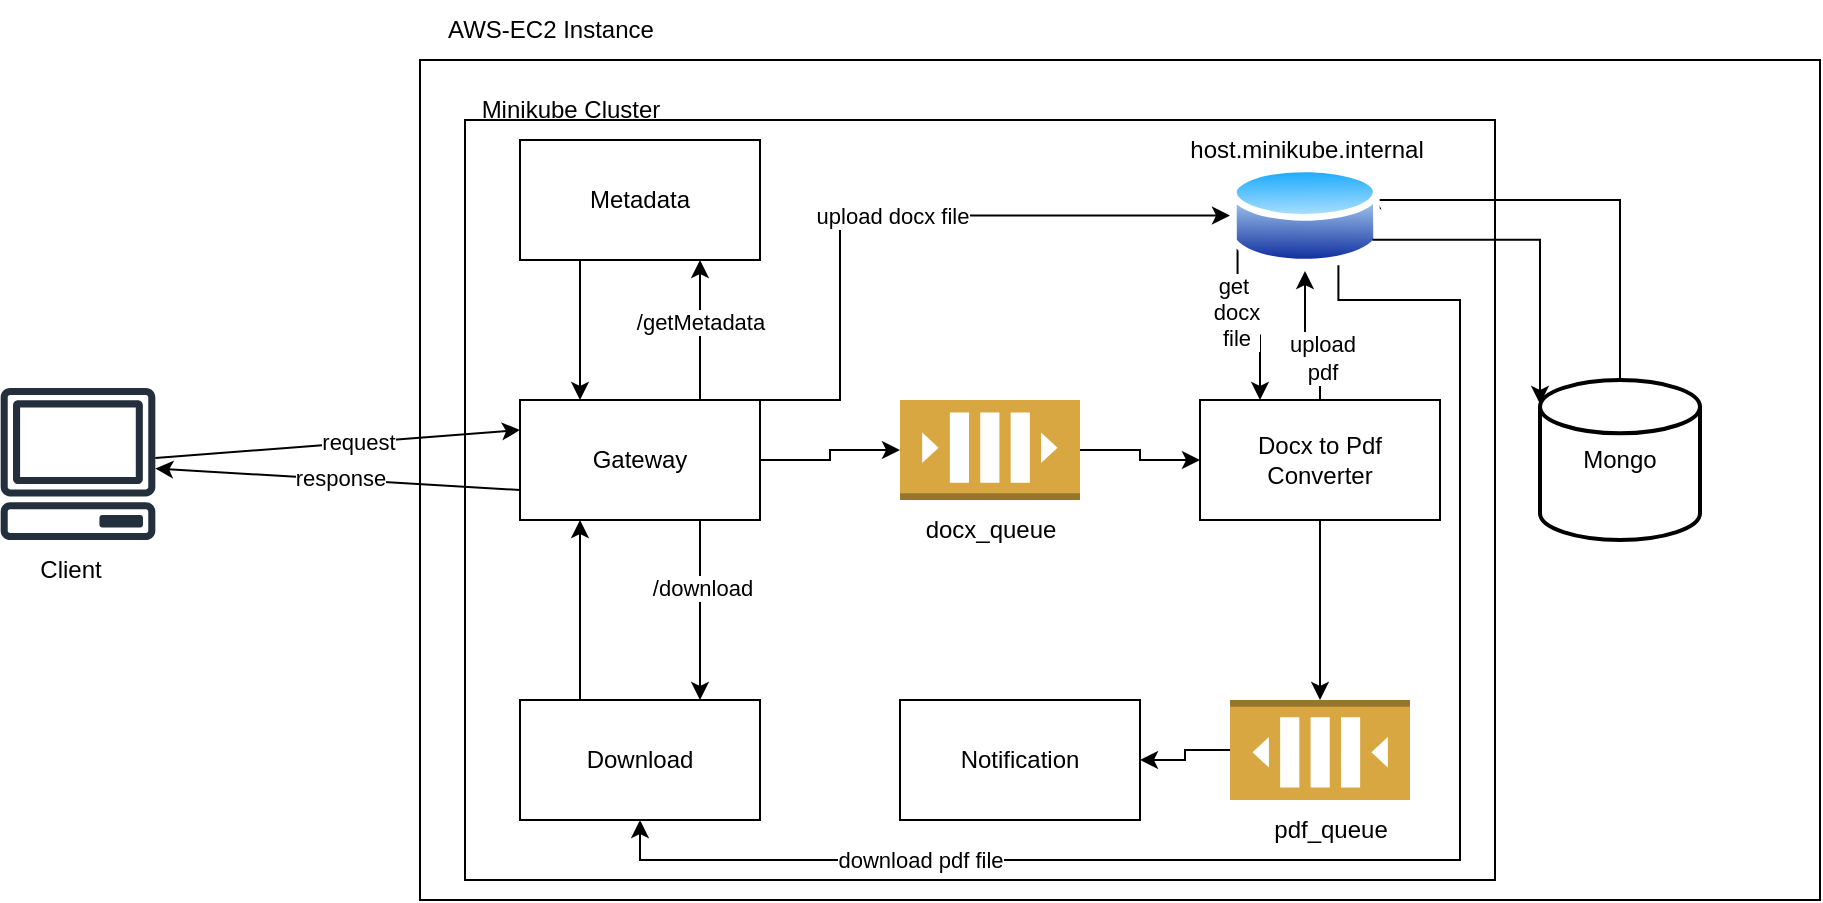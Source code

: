 <mxfile version="24.8.9">
  <diagram name="Page-1" id="WpA61XWYzvfKsBNA7Rf1">
    <mxGraphModel dx="1050" dy="522" grid="1" gridSize="10" guides="1" tooltips="1" connect="1" arrows="1" fold="1" page="1" pageScale="1" pageWidth="850" pageHeight="1100" math="0" shadow="0">
      <root>
        <mxCell id="0" />
        <mxCell id="1" parent="0" />
        <mxCell id="JkVt3vZNKoqGbdxMAuV6-2" value="" style="rounded=0;whiteSpace=wrap;html=1;" vertex="1" parent="1">
          <mxGeometry x="340" y="40" width="700" height="420" as="geometry" />
        </mxCell>
        <mxCell id="JkVt3vZNKoqGbdxMAuV6-3" value="AWS-EC2 Instance" style="text;html=1;align=center;verticalAlign=middle;resizable=0;points=[];autosize=1;strokeColor=none;fillColor=none;" vertex="1" parent="1">
          <mxGeometry x="340" y="10" width="130" height="30" as="geometry" />
        </mxCell>
        <mxCell id="JkVt3vZNKoqGbdxMAuV6-4" value="" style="rounded=0;whiteSpace=wrap;html=1;" vertex="1" parent="1">
          <mxGeometry x="362.5" y="70" width="515" height="380" as="geometry" />
        </mxCell>
        <mxCell id="JkVt3vZNKoqGbdxMAuV6-5" value="Minikube Cluster" style="text;html=1;align=center;verticalAlign=middle;resizable=0;points=[];autosize=1;strokeColor=none;fillColor=none;" vertex="1" parent="1">
          <mxGeometry x="360" y="50" width="110" height="30" as="geometry" />
        </mxCell>
        <mxCell id="JkVt3vZNKoqGbdxMAuV6-24" style="edgeStyle=orthogonalEdgeStyle;rounded=0;orthogonalLoop=1;jettySize=auto;html=1;exitX=0.25;exitY=1;exitDx=0;exitDy=0;entryX=0.25;entryY=0;entryDx=0;entryDy=0;" edge="1" parent="1" source="JkVt3vZNKoqGbdxMAuV6-7" target="JkVt3vZNKoqGbdxMAuV6-9">
          <mxGeometry relative="1" as="geometry" />
        </mxCell>
        <mxCell id="JkVt3vZNKoqGbdxMAuV6-7" value="Metadata" style="rounded=0;whiteSpace=wrap;html=1;" vertex="1" parent="1">
          <mxGeometry x="390" y="80" width="120" height="60" as="geometry" />
        </mxCell>
        <mxCell id="JkVt3vZNKoqGbdxMAuV6-23" style="edgeStyle=orthogonalEdgeStyle;rounded=0;orthogonalLoop=1;jettySize=auto;html=1;exitX=0.25;exitY=0;exitDx=0;exitDy=0;entryX=0.25;entryY=1;entryDx=0;entryDy=0;" edge="1" parent="1" source="JkVt3vZNKoqGbdxMAuV6-8" target="JkVt3vZNKoqGbdxMAuV6-9">
          <mxGeometry relative="1" as="geometry" />
        </mxCell>
        <mxCell id="JkVt3vZNKoqGbdxMAuV6-8" value="Download" style="rounded=0;whiteSpace=wrap;html=1;" vertex="1" parent="1">
          <mxGeometry x="390" y="360" width="120" height="60" as="geometry" />
        </mxCell>
        <mxCell id="JkVt3vZNKoqGbdxMAuV6-22" style="edgeStyle=orthogonalEdgeStyle;rounded=0;orthogonalLoop=1;jettySize=auto;html=1;exitX=0.75;exitY=1;exitDx=0;exitDy=0;entryX=0.75;entryY=0;entryDx=0;entryDy=0;" edge="1" parent="1" source="JkVt3vZNKoqGbdxMAuV6-9" target="JkVt3vZNKoqGbdxMAuV6-8">
          <mxGeometry relative="1" as="geometry" />
        </mxCell>
        <mxCell id="JkVt3vZNKoqGbdxMAuV6-46" value="/download" style="edgeLabel;html=1;align=center;verticalAlign=middle;resizable=0;points=[];" vertex="1" connectable="0" parent="JkVt3vZNKoqGbdxMAuV6-22">
          <mxGeometry x="-0.244" y="1" relative="1" as="geometry">
            <mxPoint as="offset" />
          </mxGeometry>
        </mxCell>
        <mxCell id="JkVt3vZNKoqGbdxMAuV6-25" style="edgeStyle=orthogonalEdgeStyle;rounded=0;orthogonalLoop=1;jettySize=auto;html=1;exitX=0.75;exitY=0;exitDx=0;exitDy=0;entryX=0.75;entryY=1;entryDx=0;entryDy=0;" edge="1" parent="1" source="JkVt3vZNKoqGbdxMAuV6-9" target="JkVt3vZNKoqGbdxMAuV6-7">
          <mxGeometry relative="1" as="geometry" />
        </mxCell>
        <mxCell id="JkVt3vZNKoqGbdxMAuV6-45" value="/getMetadata" style="edgeLabel;html=1;align=center;verticalAlign=middle;resizable=0;points=[];" vertex="1" connectable="0" parent="JkVt3vZNKoqGbdxMAuV6-25">
          <mxGeometry x="0.114" relative="1" as="geometry">
            <mxPoint as="offset" />
          </mxGeometry>
        </mxCell>
        <mxCell id="JkVt3vZNKoqGbdxMAuV6-28" style="edgeStyle=orthogonalEdgeStyle;rounded=0;orthogonalLoop=1;jettySize=auto;html=1;exitX=1;exitY=0;exitDx=0;exitDy=0;entryX=0;entryY=0.5;entryDx=0;entryDy=0;" edge="1" parent="1" source="JkVt3vZNKoqGbdxMAuV6-9" target="JkVt3vZNKoqGbdxMAuV6-26">
          <mxGeometry relative="1" as="geometry">
            <Array as="points">
              <mxPoint x="550" y="210" />
              <mxPoint x="550" y="118" />
            </Array>
          </mxGeometry>
        </mxCell>
        <mxCell id="JkVt3vZNKoqGbdxMAuV6-47" value="upload docx file" style="edgeLabel;html=1;align=center;verticalAlign=middle;resizable=0;points=[];" vertex="1" connectable="0" parent="JkVt3vZNKoqGbdxMAuV6-28">
          <mxGeometry x="-0.038" relative="1" as="geometry">
            <mxPoint as="offset" />
          </mxGeometry>
        </mxCell>
        <mxCell id="JkVt3vZNKoqGbdxMAuV6-9" value="Gateway" style="rounded=0;whiteSpace=wrap;html=1;" vertex="1" parent="1">
          <mxGeometry x="390" y="210" width="120" height="60" as="geometry" />
        </mxCell>
        <mxCell id="JkVt3vZNKoqGbdxMAuV6-20" style="edgeStyle=orthogonalEdgeStyle;rounded=0;orthogonalLoop=1;jettySize=auto;html=1;exitX=0.5;exitY=1;exitDx=0;exitDy=0;" edge="1" parent="1" source="JkVt3vZNKoqGbdxMAuV6-10" target="JkVt3vZNKoqGbdxMAuV6-14">
          <mxGeometry relative="1" as="geometry" />
        </mxCell>
        <mxCell id="JkVt3vZNKoqGbdxMAuV6-30" style="edgeStyle=orthogonalEdgeStyle;rounded=0;orthogonalLoop=1;jettySize=auto;html=1;exitX=0.5;exitY=0;exitDx=0;exitDy=0;entryX=0.5;entryY=1;entryDx=0;entryDy=0;" edge="1" parent="1" source="JkVt3vZNKoqGbdxMAuV6-10" target="JkVt3vZNKoqGbdxMAuV6-26">
          <mxGeometry relative="1" as="geometry" />
        </mxCell>
        <mxCell id="JkVt3vZNKoqGbdxMAuV6-49" value="upload&lt;div&gt;pdf&lt;/div&gt;" style="edgeLabel;html=1;align=center;verticalAlign=middle;resizable=0;points=[];" vertex="1" connectable="0" parent="JkVt3vZNKoqGbdxMAuV6-30">
          <mxGeometry x="-0.417" y="-1" relative="1" as="geometry">
            <mxPoint as="offset" />
          </mxGeometry>
        </mxCell>
        <mxCell id="JkVt3vZNKoqGbdxMAuV6-10" value="Docx to Pdf&lt;div&gt;Converter&lt;/div&gt;" style="rounded=0;whiteSpace=wrap;html=1;" vertex="1" parent="1">
          <mxGeometry x="730" y="210" width="120" height="60" as="geometry" />
        </mxCell>
        <mxCell id="JkVt3vZNKoqGbdxMAuV6-11" value="Notification" style="rounded=0;whiteSpace=wrap;html=1;" vertex="1" parent="1">
          <mxGeometry x="580" y="360" width="120" height="60" as="geometry" />
        </mxCell>
        <mxCell id="JkVt3vZNKoqGbdxMAuV6-19" style="edgeStyle=orthogonalEdgeStyle;rounded=0;orthogonalLoop=1;jettySize=auto;html=1;exitX=1;exitY=0.5;exitDx=0;exitDy=0;exitPerimeter=0;entryX=0;entryY=0.5;entryDx=0;entryDy=0;" edge="1" parent="1" source="JkVt3vZNKoqGbdxMAuV6-13" target="JkVt3vZNKoqGbdxMAuV6-10">
          <mxGeometry relative="1" as="geometry" />
        </mxCell>
        <mxCell id="JkVt3vZNKoqGbdxMAuV6-13" value="" style="outlineConnect=0;dashed=0;verticalLabelPosition=bottom;verticalAlign=top;align=center;html=1;shape=mxgraph.aws3.queue;fillColor=#D9A741;gradientColor=none;" vertex="1" parent="1">
          <mxGeometry x="580" y="210" width="90" height="50" as="geometry" />
        </mxCell>
        <mxCell id="JkVt3vZNKoqGbdxMAuV6-21" style="edgeStyle=orthogonalEdgeStyle;rounded=0;orthogonalLoop=1;jettySize=auto;html=1;exitX=1;exitY=0.5;exitDx=0;exitDy=0;exitPerimeter=0;entryX=1;entryY=0.5;entryDx=0;entryDy=0;" edge="1" parent="1" source="JkVt3vZNKoqGbdxMAuV6-14" target="JkVt3vZNKoqGbdxMAuV6-11">
          <mxGeometry relative="1" as="geometry" />
        </mxCell>
        <mxCell id="JkVt3vZNKoqGbdxMAuV6-14" value="" style="outlineConnect=0;dashed=0;verticalLabelPosition=bottom;verticalAlign=top;align=center;html=1;shape=mxgraph.aws3.queue;fillColor=#D9A741;gradientColor=none;rotation=-180;" vertex="1" parent="1">
          <mxGeometry x="745" y="360" width="90" height="50" as="geometry" />
        </mxCell>
        <mxCell id="JkVt3vZNKoqGbdxMAuV6-36" style="edgeStyle=orthogonalEdgeStyle;rounded=0;orthogonalLoop=1;jettySize=auto;html=1;exitX=0.5;exitY=0;exitDx=0;exitDy=0;exitPerimeter=0;entryX=1;entryY=0.25;entryDx=0;entryDy=0;" edge="1" parent="1" source="JkVt3vZNKoqGbdxMAuV6-15" target="JkVt3vZNKoqGbdxMAuV6-26">
          <mxGeometry relative="1" as="geometry">
            <Array as="points">
              <mxPoint x="940" y="110" />
              <mxPoint x="816" y="110" />
            </Array>
          </mxGeometry>
        </mxCell>
        <mxCell id="JkVt3vZNKoqGbdxMAuV6-15" value="Mongo" style="strokeWidth=2;html=1;shape=mxgraph.flowchart.database;whiteSpace=wrap;" vertex="1" parent="1">
          <mxGeometry x="900" y="200" width="80" height="80" as="geometry" />
        </mxCell>
        <mxCell id="JkVt3vZNKoqGbdxMAuV6-17" value="" style="sketch=0;outlineConnect=0;fontColor=#232F3E;gradientColor=none;fillColor=#232F3D;strokeColor=none;dashed=0;verticalLabelPosition=bottom;verticalAlign=top;align=center;html=1;fontSize=12;fontStyle=0;aspect=fixed;pointerEvents=1;shape=mxgraph.aws4.client;" vertex="1" parent="1">
          <mxGeometry x="130" y="204" width="78" height="76" as="geometry" />
        </mxCell>
        <mxCell id="JkVt3vZNKoqGbdxMAuV6-18" style="edgeStyle=orthogonalEdgeStyle;rounded=0;orthogonalLoop=1;jettySize=auto;html=1;exitX=1;exitY=0.5;exitDx=0;exitDy=0;entryX=0;entryY=0.5;entryDx=0;entryDy=0;entryPerimeter=0;" edge="1" parent="1" source="JkVt3vZNKoqGbdxMAuV6-9" target="JkVt3vZNKoqGbdxMAuV6-13">
          <mxGeometry relative="1" as="geometry" />
        </mxCell>
        <mxCell id="JkVt3vZNKoqGbdxMAuV6-29" style="edgeStyle=orthogonalEdgeStyle;rounded=0;orthogonalLoop=1;jettySize=auto;html=1;exitX=0;exitY=0.75;exitDx=0;exitDy=0;entryX=0.25;entryY=0;entryDx=0;entryDy=0;" edge="1" parent="1" source="JkVt3vZNKoqGbdxMAuV6-26" target="JkVt3vZNKoqGbdxMAuV6-10">
          <mxGeometry relative="1" as="geometry" />
        </mxCell>
        <mxCell id="JkVt3vZNKoqGbdxMAuV6-50" value="get&amp;nbsp;&lt;div&gt;docx&lt;/div&gt;&lt;div&gt;file&lt;/div&gt;" style="edgeLabel;html=1;align=center;verticalAlign=middle;resizable=0;points=[];" vertex="1" connectable="0" parent="JkVt3vZNKoqGbdxMAuV6-29">
          <mxGeometry x="-0.208" y="-1" relative="1" as="geometry">
            <mxPoint as="offset" />
          </mxGeometry>
        </mxCell>
        <mxCell id="JkVt3vZNKoqGbdxMAuV6-34" style="edgeStyle=orthogonalEdgeStyle;rounded=0;orthogonalLoop=1;jettySize=auto;html=1;exitX=0.75;exitY=1;exitDx=0;exitDy=0;entryX=0.5;entryY=1;entryDx=0;entryDy=0;" edge="1" parent="1" source="JkVt3vZNKoqGbdxMAuV6-26" target="JkVt3vZNKoqGbdxMAuV6-8">
          <mxGeometry relative="1" as="geometry">
            <Array as="points">
              <mxPoint x="799" y="160" />
              <mxPoint x="860" y="160" />
              <mxPoint x="860" y="440" />
              <mxPoint x="450" y="440" />
            </Array>
          </mxGeometry>
        </mxCell>
        <mxCell id="JkVt3vZNKoqGbdxMAuV6-48" value="download pdf file" style="edgeLabel;html=1;align=center;verticalAlign=middle;resizable=0;points=[];" vertex="1" connectable="0" parent="JkVt3vZNKoqGbdxMAuV6-34">
          <mxGeometry x="0.553" y="2" relative="1" as="geometry">
            <mxPoint x="-16" y="-2" as="offset" />
          </mxGeometry>
        </mxCell>
        <mxCell id="JkVt3vZNKoqGbdxMAuV6-26" value="" style="image;aspect=fixed;perimeter=ellipsePerimeter;html=1;align=center;shadow=0;dashed=0;spacingTop=3;image=img/lib/active_directory/database.svg;" vertex="1" parent="1">
          <mxGeometry x="745" y="90" width="75" height="55.5" as="geometry" />
        </mxCell>
        <mxCell id="JkVt3vZNKoqGbdxMAuV6-27" value="host.minikube.internal" style="text;html=1;align=center;verticalAlign=middle;resizable=0;points=[];autosize=1;strokeColor=none;fillColor=none;" vertex="1" parent="1">
          <mxGeometry x="712.5" y="70" width="140" height="30" as="geometry" />
        </mxCell>
        <mxCell id="JkVt3vZNKoqGbdxMAuV6-35" style="edgeStyle=orthogonalEdgeStyle;rounded=0;orthogonalLoop=1;jettySize=auto;html=1;exitX=1;exitY=0.75;exitDx=0;exitDy=0;entryX=0;entryY=0.15;entryDx=0;entryDy=0;entryPerimeter=0;" edge="1" parent="1" source="JkVt3vZNKoqGbdxMAuV6-26" target="JkVt3vZNKoqGbdxMAuV6-15">
          <mxGeometry relative="1" as="geometry">
            <Array as="points">
              <mxPoint x="900" y="130" />
            </Array>
          </mxGeometry>
        </mxCell>
        <mxCell id="JkVt3vZNKoqGbdxMAuV6-37" value="docx_queue" style="text;html=1;align=center;verticalAlign=middle;resizable=0;points=[];autosize=1;strokeColor=none;fillColor=none;" vertex="1" parent="1">
          <mxGeometry x="580" y="260" width="90" height="30" as="geometry" />
        </mxCell>
        <mxCell id="JkVt3vZNKoqGbdxMAuV6-38" value="pdf_queue" style="text;html=1;align=center;verticalAlign=middle;resizable=0;points=[];autosize=1;strokeColor=none;fillColor=none;" vertex="1" parent="1">
          <mxGeometry x="755" y="410" width="80" height="30" as="geometry" />
        </mxCell>
        <mxCell id="JkVt3vZNKoqGbdxMAuV6-41" value="" style="endArrow=classic;html=1;rounded=0;entryX=0;entryY=0.25;entryDx=0;entryDy=0;" edge="1" parent="1" source="JkVt3vZNKoqGbdxMAuV6-17" target="JkVt3vZNKoqGbdxMAuV6-9">
          <mxGeometry width="50" height="50" relative="1" as="geometry">
            <mxPoint x="520" y="280" as="sourcePoint" />
            <mxPoint x="570" y="230" as="targetPoint" />
          </mxGeometry>
        </mxCell>
        <mxCell id="JkVt3vZNKoqGbdxMAuV6-43" value="request" style="edgeLabel;html=1;align=center;verticalAlign=middle;resizable=0;points=[];" vertex="1" connectable="0" parent="JkVt3vZNKoqGbdxMAuV6-41">
          <mxGeometry x="0.104" y="1" relative="1" as="geometry">
            <mxPoint as="offset" />
          </mxGeometry>
        </mxCell>
        <mxCell id="JkVt3vZNKoqGbdxMAuV6-42" value="" style="endArrow=classic;html=1;rounded=0;exitX=0;exitY=0.75;exitDx=0;exitDy=0;" edge="1" parent="1" source="JkVt3vZNKoqGbdxMAuV6-9" target="JkVt3vZNKoqGbdxMAuV6-17">
          <mxGeometry width="50" height="50" relative="1" as="geometry">
            <mxPoint x="520" y="280" as="sourcePoint" />
            <mxPoint x="570" y="230" as="targetPoint" />
          </mxGeometry>
        </mxCell>
        <mxCell id="JkVt3vZNKoqGbdxMAuV6-44" value="response" style="edgeLabel;html=1;align=center;verticalAlign=middle;resizable=0;points=[];" vertex="1" connectable="0" parent="JkVt3vZNKoqGbdxMAuV6-42">
          <mxGeometry x="-0.015" y="-1" relative="1" as="geometry">
            <mxPoint as="offset" />
          </mxGeometry>
        </mxCell>
        <mxCell id="JkVt3vZNKoqGbdxMAuV6-51" value="Client" style="text;html=1;align=center;verticalAlign=middle;resizable=0;points=[];autosize=1;strokeColor=none;fillColor=none;" vertex="1" parent="1">
          <mxGeometry x="140" y="280" width="50" height="30" as="geometry" />
        </mxCell>
      </root>
    </mxGraphModel>
  </diagram>
</mxfile>
